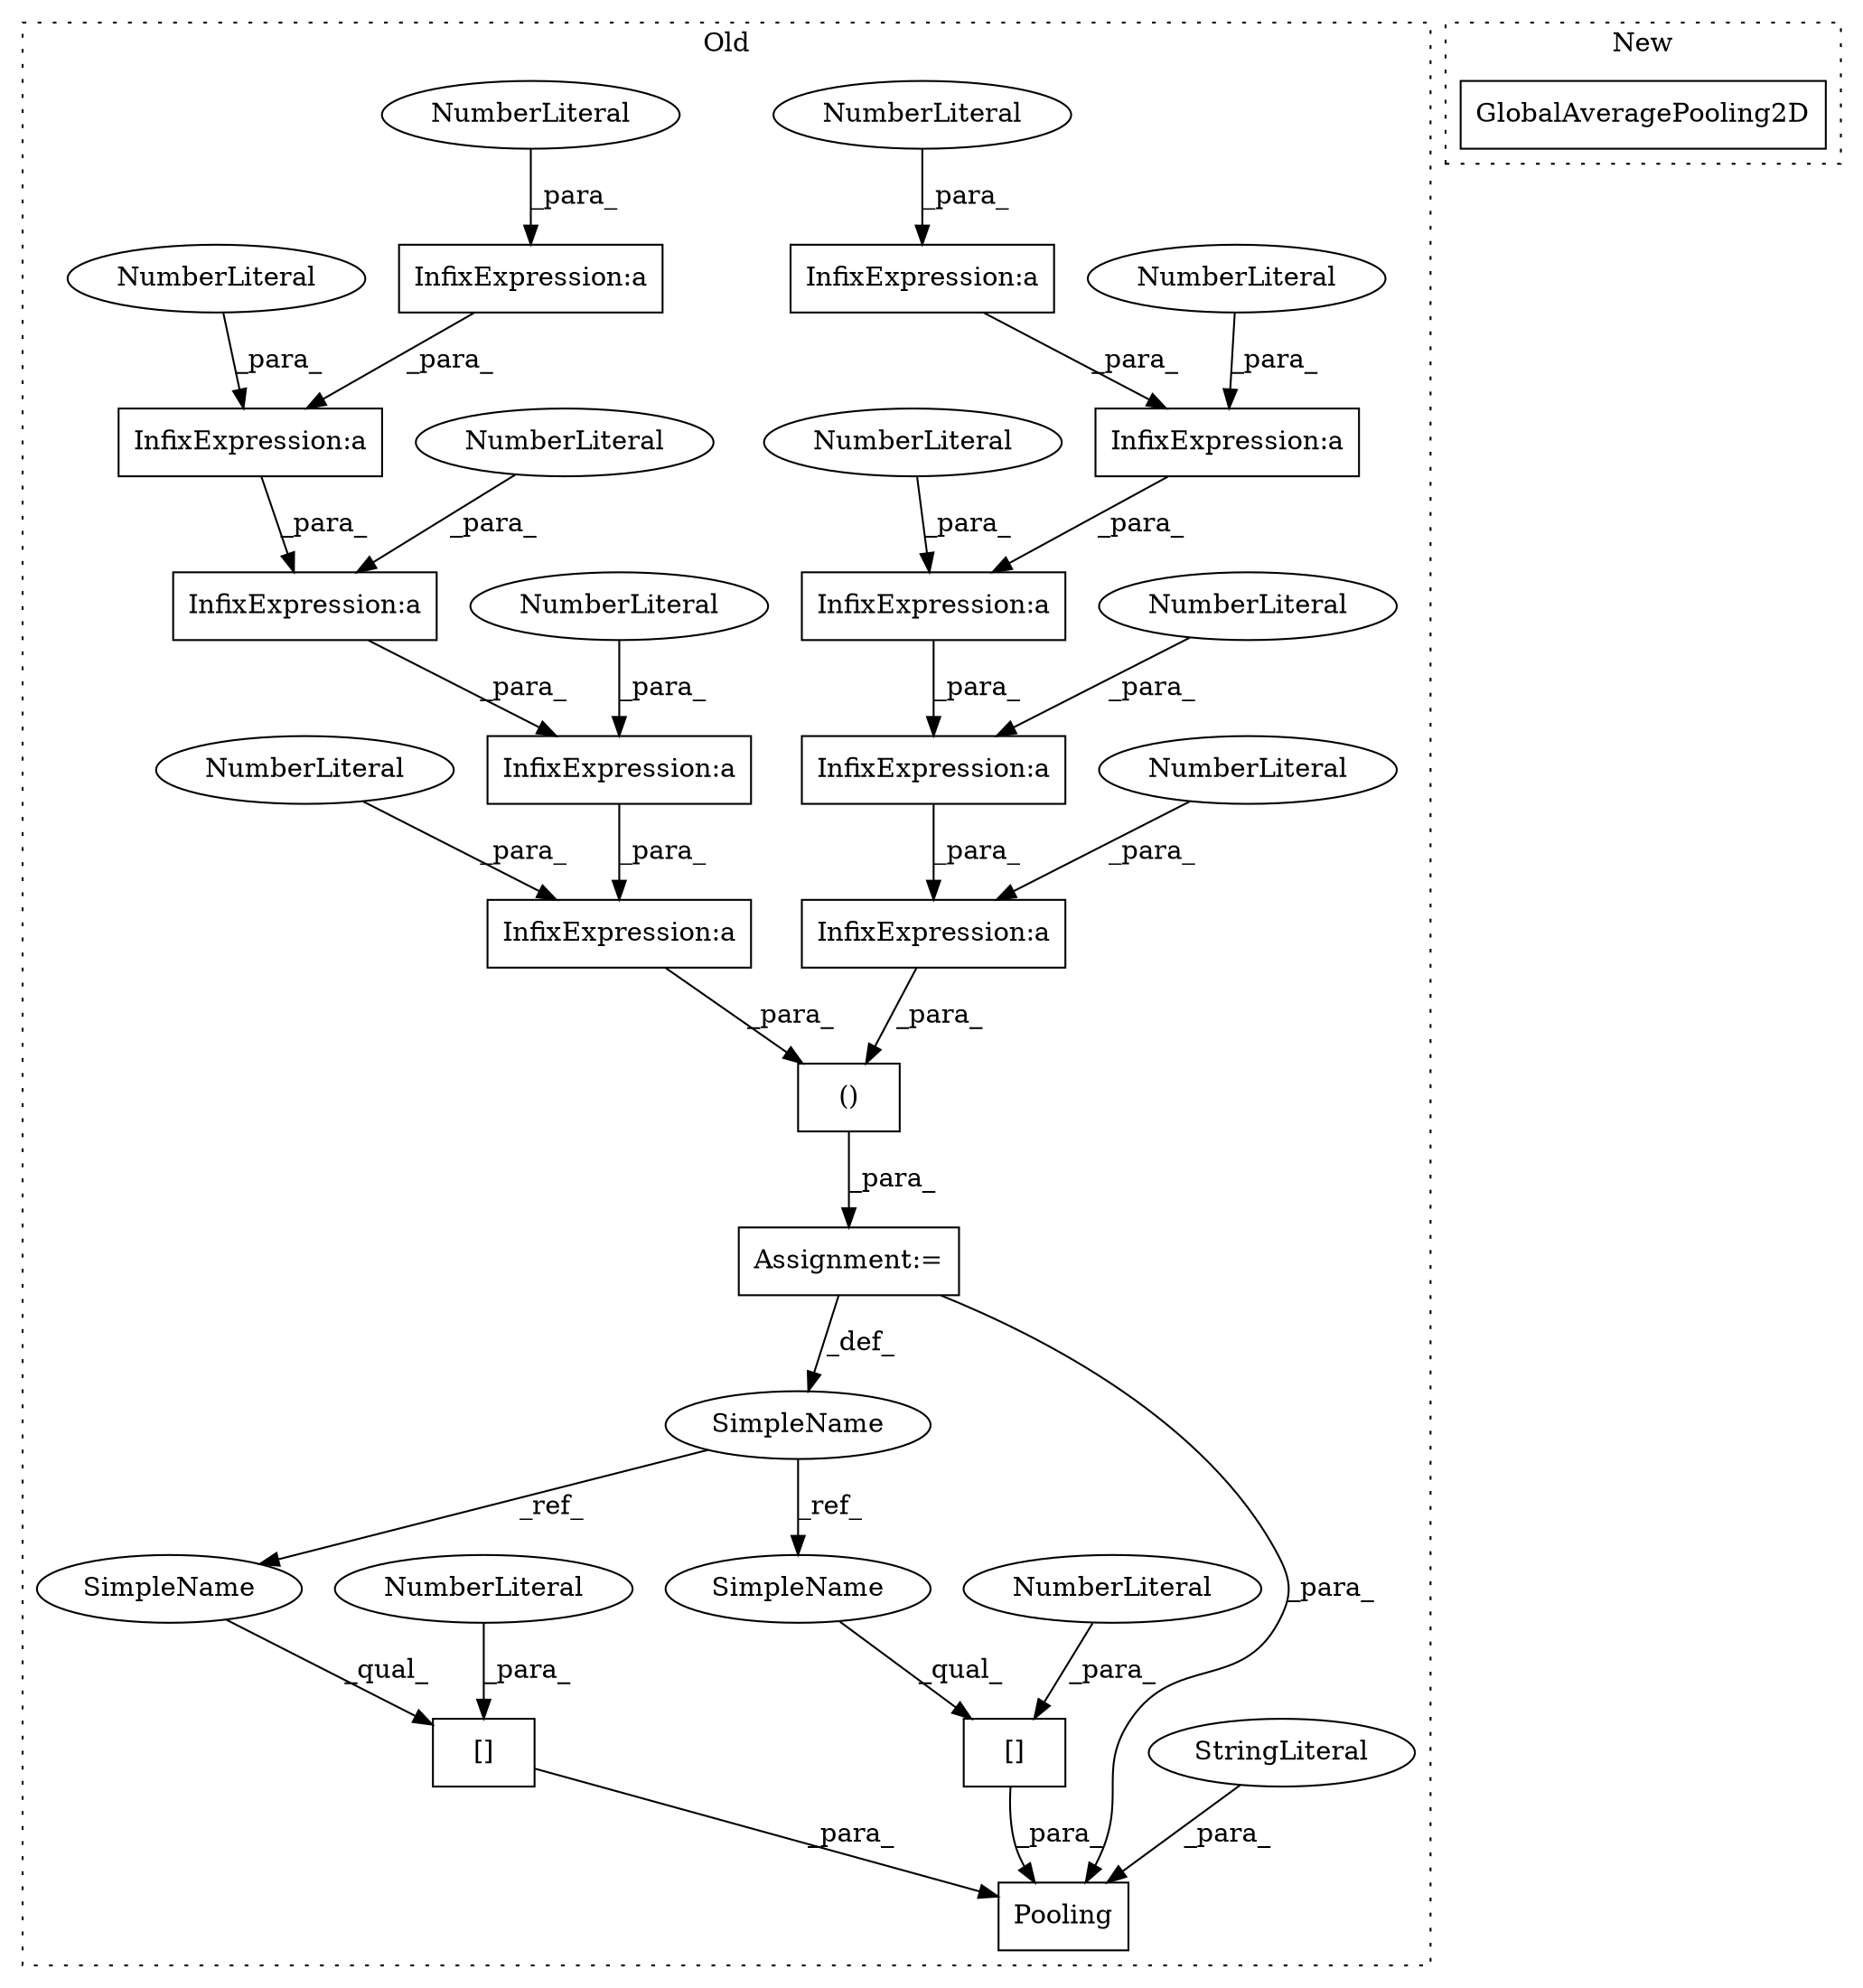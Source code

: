 digraph G {
subgraph cluster0 {
1 [label="()" a="106" s="24362" l="84" shape="box"];
3 [label="[]" a="2" s="24489,24503" l="13,1" shape="box"];
4 [label="NumberLiteral" a="34" s="24502" l="1" shape="ellipse"];
5 [label="[]" a="2" s="24473,24487" l="13,1" shape="box"];
6 [label="NumberLiteral" a="34" s="24486" l="1" shape="ellipse"];
7 [label="SimpleName" a="42" s="24342" l="12" shape="ellipse"];
8 [label="Pooling" a="32" s="24465,24511" l="8,1" shape="box"];
9 [label="StringLiteral" a="45" s="24505" l="6" shape="ellipse"];
10 [label="Assignment:=" a="7" s="24354" l="8" shape="box"];
11 [label="InfixExpression:a" a="27" s="24431" l="3" shape="box"];
12 [label="InfixExpression:a" a="27" s="24387" l="3" shape="box"];
13 [label="InfixExpression:a" a="27" s="24392" l="3" shape="box"];
14 [label="InfixExpression:a" a="27" s="24421" l="3" shape="box"];
15 [label="NumberLiteral" a="34" s="24424" l="1" shape="ellipse"];
16 [label="NumberLiteral" a="34" s="24390" l="1" shape="ellipse"];
17 [label="NumberLiteral" a="34" s="24434" l="1" shape="ellipse"];
18 [label="NumberLiteral" a="34" s="24395" l="1" shape="ellipse"];
19 [label="InfixExpression:a" a="27" s="24377" l="3" shape="box"];
20 [label="NumberLiteral" a="34" s="24380" l="1" shape="ellipse"];
21 [label="InfixExpression:a" a="27" s="24426" l="3" shape="box"];
22 [label="NumberLiteral" a="34" s="24429" l="1" shape="ellipse"];
23 [label="InfixExpression:a" a="27" s="24372" l="3" shape="box"];
24 [label="InfixExpression:a" a="27" s="24382" l="3" shape="box"];
25 [label="NumberLiteral" a="34" s="24375" l="1" shape="ellipse"];
26 [label="NumberLiteral" a="34" s="24385" l="1" shape="ellipse"];
27 [label="InfixExpression:a" a="27" s="24436" l="3" shape="box"];
28 [label="NumberLiteral" a="34" s="24439" l="1" shape="ellipse"];
29 [label="InfixExpression:a" a="27" s="24441" l="3" shape="box"];
30 [label="NumberLiteral" a="34" s="24444" l="1" shape="ellipse"];
31 [label="SimpleName" a="42" s="24473" l="12" shape="ellipse"];
32 [label="SimpleName" a="42" s="24489" l="12" shape="ellipse"];
label = "Old";
style="dotted";
}
subgraph cluster1 {
2 [label="GlobalAveragePooling2D" a="32" s="23590" l="24" shape="box"];
label = "New";
style="dotted";
}
1 -> 10 [label="_para_"];
3 -> 8 [label="_para_"];
4 -> 3 [label="_para_"];
5 -> 8 [label="_para_"];
6 -> 5 [label="_para_"];
7 -> 31 [label="_ref_"];
7 -> 32 [label="_ref_"];
9 -> 8 [label="_para_"];
10 -> 7 [label="_def_"];
10 -> 8 [label="_para_"];
11 -> 27 [label="_para_"];
12 -> 13 [label="_para_"];
13 -> 1 [label="_para_"];
14 -> 21 [label="_para_"];
15 -> 14 [label="_para_"];
16 -> 12 [label="_para_"];
17 -> 11 [label="_para_"];
18 -> 13 [label="_para_"];
19 -> 24 [label="_para_"];
20 -> 19 [label="_para_"];
21 -> 11 [label="_para_"];
22 -> 21 [label="_para_"];
23 -> 19 [label="_para_"];
24 -> 12 [label="_para_"];
25 -> 23 [label="_para_"];
26 -> 24 [label="_para_"];
27 -> 29 [label="_para_"];
28 -> 27 [label="_para_"];
29 -> 1 [label="_para_"];
30 -> 29 [label="_para_"];
31 -> 5 [label="_qual_"];
32 -> 3 [label="_qual_"];
}